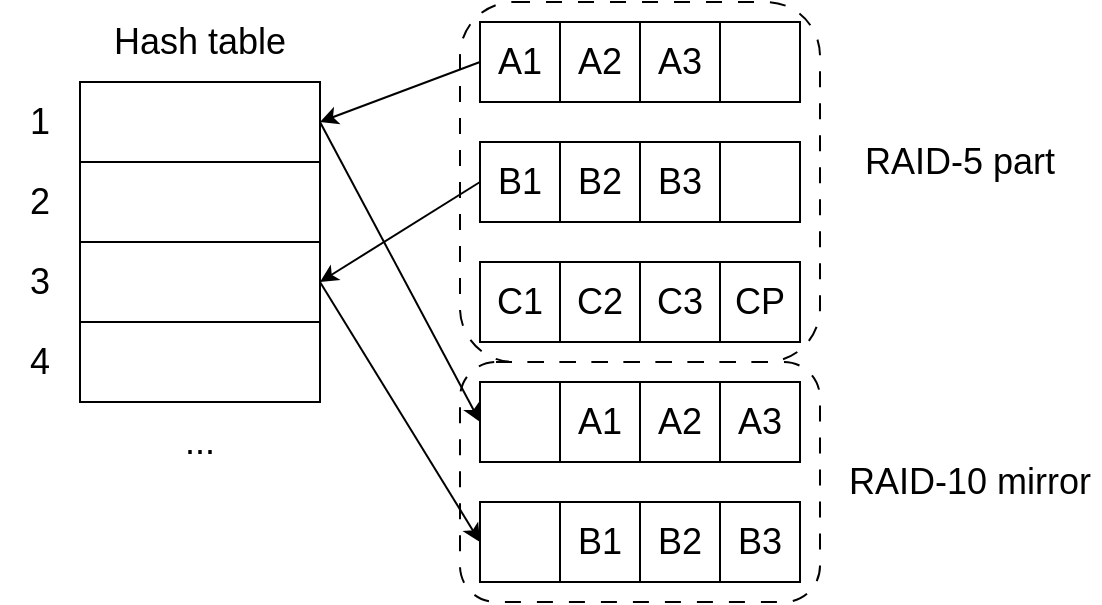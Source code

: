 <mxfile version="26.2.8">
  <diagram name="第 1 页" id="VwRCQW_D3CCJI4asSTuG">
    <mxGraphModel dx="1034" dy="571" grid="1" gridSize="10" guides="1" tooltips="1" connect="1" arrows="1" fold="1" page="1" pageScale="1" pageWidth="827" pageHeight="1169" math="0" shadow="0">
      <root>
        <mxCell id="0" />
        <mxCell id="1" parent="0" />
        <mxCell id="WjeXCE4E_X2LQJ74veYD-35" value="" style="rounded=1;whiteSpace=wrap;html=1;fillColor=none;dashed=1;dashPattern=8 8;" vertex="1" parent="1">
          <mxGeometry x="230" width="180" height="180" as="geometry" />
        </mxCell>
        <mxCell id="WjeXCE4E_X2LQJ74veYD-1" value="" style="rounded=0;whiteSpace=wrap;html=1;fillColor=none;" vertex="1" parent="1">
          <mxGeometry x="40" y="40" width="120" height="40" as="geometry" />
        </mxCell>
        <mxCell id="WjeXCE4E_X2LQJ74veYD-2" value="&lt;font style=&quot;font-size: 18px;&quot;&gt;1&lt;/font&gt;" style="rounded=0;whiteSpace=wrap;html=1;fillColor=none;strokeColor=none;" vertex="1" parent="1">
          <mxGeometry y="40" width="40" height="40" as="geometry" />
        </mxCell>
        <mxCell id="WjeXCE4E_X2LQJ74veYD-3" value="" style="rounded=0;whiteSpace=wrap;html=1;fillColor=none;" vertex="1" parent="1">
          <mxGeometry x="40" y="80" width="120" height="40" as="geometry" />
        </mxCell>
        <mxCell id="WjeXCE4E_X2LQJ74veYD-4" value="&lt;font style=&quot;font-size: 18px;&quot;&gt;2&lt;/font&gt;" style="rounded=0;whiteSpace=wrap;html=1;fillColor=none;strokeColor=none;" vertex="1" parent="1">
          <mxGeometry y="80" width="40" height="40" as="geometry" />
        </mxCell>
        <mxCell id="WjeXCE4E_X2LQJ74veYD-5" value="" style="rounded=0;whiteSpace=wrap;html=1;fillColor=none;" vertex="1" parent="1">
          <mxGeometry x="40" y="120" width="120" height="40" as="geometry" />
        </mxCell>
        <mxCell id="WjeXCE4E_X2LQJ74veYD-6" value="&lt;font style=&quot;font-size: 18px;&quot;&gt;3&lt;/font&gt;" style="rounded=0;whiteSpace=wrap;html=1;fillColor=none;strokeColor=none;" vertex="1" parent="1">
          <mxGeometry y="120" width="40" height="40" as="geometry" />
        </mxCell>
        <mxCell id="WjeXCE4E_X2LQJ74veYD-7" value="" style="rounded=0;whiteSpace=wrap;html=1;fillColor=none;" vertex="1" parent="1">
          <mxGeometry x="40" y="160" width="120" height="40" as="geometry" />
        </mxCell>
        <mxCell id="WjeXCE4E_X2LQJ74veYD-8" value="&lt;font style=&quot;font-size: 18px;&quot;&gt;4&lt;/font&gt;" style="rounded=0;whiteSpace=wrap;html=1;fillColor=none;strokeColor=none;" vertex="1" parent="1">
          <mxGeometry y="160" width="40" height="40" as="geometry" />
        </mxCell>
        <mxCell id="WjeXCE4E_X2LQJ74veYD-9" value="&lt;font style=&quot;font-size: 18px;&quot;&gt;...&lt;/font&gt;" style="rounded=0;whiteSpace=wrap;html=1;fillColor=none;strokeColor=none;" vertex="1" parent="1">
          <mxGeometry x="80" y="200" width="40" height="40" as="geometry" />
        </mxCell>
        <mxCell id="WjeXCE4E_X2LQJ74veYD-10" value="&lt;font style=&quot;font-size: 18px;&quot;&gt;Hash table&lt;/font&gt;" style="rounded=0;whiteSpace=wrap;html=1;fillColor=none;strokeColor=none;" vertex="1" parent="1">
          <mxGeometry x="40" width="120" height="40" as="geometry" />
        </mxCell>
        <mxCell id="WjeXCE4E_X2LQJ74veYD-11" value="&lt;font style=&quot;font-size: 18px;&quot;&gt;A1&lt;/font&gt;" style="rounded=0;whiteSpace=wrap;html=1;gradientColor=none;fillColor=none;" vertex="1" parent="1">
          <mxGeometry x="240" y="10" width="40" height="40" as="geometry" />
        </mxCell>
        <mxCell id="WjeXCE4E_X2LQJ74veYD-12" value="&lt;font style=&quot;font-size: 18px;&quot;&gt;A2&lt;/font&gt;" style="rounded=0;whiteSpace=wrap;html=1;gradientColor=none;fillColor=none;" vertex="1" parent="1">
          <mxGeometry x="280" y="10" width="40" height="40" as="geometry" />
        </mxCell>
        <mxCell id="WjeXCE4E_X2LQJ74veYD-13" value="&lt;font style=&quot;font-size: 18px;&quot;&gt;A3&lt;/font&gt;" style="rounded=0;whiteSpace=wrap;html=1;gradientColor=none;fillColor=none;" vertex="1" parent="1">
          <mxGeometry x="320" y="10" width="40" height="40" as="geometry" />
        </mxCell>
        <mxCell id="WjeXCE4E_X2LQJ74veYD-14" value="&lt;div&gt;&lt;br&gt;&lt;/div&gt;" style="rounded=0;whiteSpace=wrap;html=1;gradientColor=none;fillColor=none;" vertex="1" parent="1">
          <mxGeometry x="360" y="10" width="40" height="40" as="geometry" />
        </mxCell>
        <mxCell id="WjeXCE4E_X2LQJ74veYD-15" value="" style="rounded=0;whiteSpace=wrap;html=1;gradientColor=none;fillColor=none;" vertex="1" parent="1">
          <mxGeometry x="240" y="190" width="40" height="40" as="geometry" />
        </mxCell>
        <mxCell id="WjeXCE4E_X2LQJ74veYD-16" value="&lt;font style=&quot;font-size: 18px;&quot;&gt;A1&lt;/font&gt;" style="rounded=0;whiteSpace=wrap;html=1;gradientColor=none;fillColor=none;" vertex="1" parent="1">
          <mxGeometry x="280" y="190" width="40" height="40" as="geometry" />
        </mxCell>
        <mxCell id="WjeXCE4E_X2LQJ74veYD-17" value="&lt;font style=&quot;font-size: 18px;&quot;&gt;A2&lt;/font&gt;" style="rounded=0;whiteSpace=wrap;html=1;gradientColor=none;fillColor=none;" vertex="1" parent="1">
          <mxGeometry x="320" y="190" width="40" height="40" as="geometry" />
        </mxCell>
        <mxCell id="WjeXCE4E_X2LQJ74veYD-18" value="&lt;div&gt;&lt;font style=&quot;font-size: 18px;&quot;&gt;A3&lt;/font&gt;&lt;/div&gt;" style="rounded=0;whiteSpace=wrap;html=1;gradientColor=none;fillColor=none;" vertex="1" parent="1">
          <mxGeometry x="360" y="190" width="40" height="40" as="geometry" />
        </mxCell>
        <mxCell id="WjeXCE4E_X2LQJ74veYD-19" value="&lt;font style=&quot;font-size: 18px;&quot;&gt;B1&lt;/font&gt;" style="rounded=0;whiteSpace=wrap;html=1;gradientColor=none;fillColor=none;" vertex="1" parent="1">
          <mxGeometry x="240" y="70" width="40" height="40" as="geometry" />
        </mxCell>
        <mxCell id="WjeXCE4E_X2LQJ74veYD-20" value="&lt;font style=&quot;font-size: 18px;&quot;&gt;B2&lt;/font&gt;" style="rounded=0;whiteSpace=wrap;html=1;gradientColor=none;fillColor=none;" vertex="1" parent="1">
          <mxGeometry x="280" y="70" width="40" height="40" as="geometry" />
        </mxCell>
        <mxCell id="WjeXCE4E_X2LQJ74veYD-21" value="&lt;font style=&quot;font-size: 18px;&quot;&gt;B3&lt;/font&gt;" style="rounded=0;whiteSpace=wrap;html=1;gradientColor=none;fillColor=none;" vertex="1" parent="1">
          <mxGeometry x="320" y="70" width="40" height="40" as="geometry" />
        </mxCell>
        <mxCell id="WjeXCE4E_X2LQJ74veYD-22" value="&lt;div&gt;&lt;br&gt;&lt;/div&gt;" style="rounded=0;whiteSpace=wrap;html=1;gradientColor=none;fillColor=none;" vertex="1" parent="1">
          <mxGeometry x="360" y="70" width="40" height="40" as="geometry" />
        </mxCell>
        <mxCell id="WjeXCE4E_X2LQJ74veYD-23" value="" style="rounded=0;whiteSpace=wrap;html=1;gradientColor=none;fillColor=none;" vertex="1" parent="1">
          <mxGeometry x="240" y="250" width="40" height="40" as="geometry" />
        </mxCell>
        <mxCell id="WjeXCE4E_X2LQJ74veYD-24" value="&lt;font style=&quot;font-size: 18px;&quot;&gt;B1&lt;/font&gt;" style="rounded=0;whiteSpace=wrap;html=1;gradientColor=none;fillColor=none;" vertex="1" parent="1">
          <mxGeometry x="280" y="250" width="40" height="40" as="geometry" />
        </mxCell>
        <mxCell id="WjeXCE4E_X2LQJ74veYD-25" value="&lt;font style=&quot;font-size: 18px;&quot;&gt;B2&lt;/font&gt;" style="rounded=0;whiteSpace=wrap;html=1;gradientColor=none;fillColor=none;" vertex="1" parent="1">
          <mxGeometry x="320" y="250" width="40" height="40" as="geometry" />
        </mxCell>
        <mxCell id="WjeXCE4E_X2LQJ74veYD-26" value="&lt;div&gt;&lt;font style=&quot;font-size: 18px;&quot;&gt;B3&lt;/font&gt;&lt;/div&gt;" style="rounded=0;whiteSpace=wrap;html=1;gradientColor=none;fillColor=none;" vertex="1" parent="1">
          <mxGeometry x="360" y="250" width="40" height="40" as="geometry" />
        </mxCell>
        <mxCell id="WjeXCE4E_X2LQJ74veYD-27" value="&lt;font style=&quot;font-size: 18px;&quot;&gt;C1&lt;/font&gt;" style="rounded=0;whiteSpace=wrap;html=1;gradientColor=none;fillColor=none;" vertex="1" parent="1">
          <mxGeometry x="240" y="130" width="40" height="40" as="geometry" />
        </mxCell>
        <mxCell id="WjeXCE4E_X2LQJ74veYD-28" value="&lt;font style=&quot;font-size: 18px;&quot;&gt;C2&lt;/font&gt;" style="rounded=0;whiteSpace=wrap;html=1;gradientColor=none;fillColor=none;" vertex="1" parent="1">
          <mxGeometry x="280" y="130" width="40" height="40" as="geometry" />
        </mxCell>
        <mxCell id="WjeXCE4E_X2LQJ74veYD-29" value="&lt;font style=&quot;font-size: 18px;&quot;&gt;C3&lt;/font&gt;" style="rounded=0;whiteSpace=wrap;html=1;gradientColor=none;fillColor=none;" vertex="1" parent="1">
          <mxGeometry x="320" y="130" width="40" height="40" as="geometry" />
        </mxCell>
        <mxCell id="WjeXCE4E_X2LQJ74veYD-30" value="&lt;div&gt;&lt;font style=&quot;font-size: 18px;&quot;&gt;CP&lt;/font&gt;&lt;/div&gt;" style="rounded=0;whiteSpace=wrap;html=1;gradientColor=none;fillColor=none;" vertex="1" parent="1">
          <mxGeometry x="360" y="130" width="40" height="40" as="geometry" />
        </mxCell>
        <mxCell id="WjeXCE4E_X2LQJ74veYD-31" value="" style="endArrow=classic;html=1;rounded=0;exitX=0;exitY=0.5;exitDx=0;exitDy=0;entryX=1;entryY=0.5;entryDx=0;entryDy=0;" edge="1" parent="1" source="WjeXCE4E_X2LQJ74veYD-11" target="WjeXCE4E_X2LQJ74veYD-1">
          <mxGeometry width="50" height="50" relative="1" as="geometry">
            <mxPoint x="390" y="230" as="sourcePoint" />
            <mxPoint x="440" y="180" as="targetPoint" />
          </mxGeometry>
        </mxCell>
        <mxCell id="WjeXCE4E_X2LQJ74veYD-32" value="" style="endArrow=classic;html=1;rounded=0;exitX=1;exitY=0.5;exitDx=0;exitDy=0;entryX=0;entryY=0.5;entryDx=0;entryDy=0;" edge="1" parent="1" source="WjeXCE4E_X2LQJ74veYD-1" target="WjeXCE4E_X2LQJ74veYD-15">
          <mxGeometry width="50" height="50" relative="1" as="geometry">
            <mxPoint x="390" y="230" as="sourcePoint" />
            <mxPoint x="440" y="180" as="targetPoint" />
          </mxGeometry>
        </mxCell>
        <mxCell id="WjeXCE4E_X2LQJ74veYD-33" value="" style="endArrow=classic;html=1;rounded=0;exitX=0;exitY=0.5;exitDx=0;exitDy=0;entryX=1;entryY=0.5;entryDx=0;entryDy=0;" edge="1" parent="1" source="WjeXCE4E_X2LQJ74veYD-19" target="WjeXCE4E_X2LQJ74veYD-5">
          <mxGeometry width="50" height="50" relative="1" as="geometry">
            <mxPoint x="390" y="230" as="sourcePoint" />
            <mxPoint x="440" y="180" as="targetPoint" />
          </mxGeometry>
        </mxCell>
        <mxCell id="WjeXCE4E_X2LQJ74veYD-34" value="" style="endArrow=classic;html=1;rounded=0;exitX=1;exitY=0.5;exitDx=0;exitDy=0;entryX=0;entryY=0.5;entryDx=0;entryDy=0;" edge="1" parent="1" source="WjeXCE4E_X2LQJ74veYD-5" target="WjeXCE4E_X2LQJ74veYD-23">
          <mxGeometry width="50" height="50" relative="1" as="geometry">
            <mxPoint x="390" y="230" as="sourcePoint" />
            <mxPoint x="440" y="180" as="targetPoint" />
          </mxGeometry>
        </mxCell>
        <mxCell id="WjeXCE4E_X2LQJ74veYD-36" value="" style="rounded=1;whiteSpace=wrap;html=1;fillColor=none;dashed=1;dashPattern=8 8;" vertex="1" parent="1">
          <mxGeometry x="230" y="180" width="180" height="120" as="geometry" />
        </mxCell>
        <mxCell id="WjeXCE4E_X2LQJ74veYD-37" value="&lt;font style=&quot;font-size: 18px;&quot;&gt;RAID-5 part&lt;/font&gt;" style="rounded=0;whiteSpace=wrap;html=1;fillColor=none;strokeColor=none;" vertex="1" parent="1">
          <mxGeometry x="420" y="60" width="120" height="40" as="geometry" />
        </mxCell>
        <mxCell id="WjeXCE4E_X2LQJ74veYD-38" value="&lt;font style=&quot;font-size: 18px;&quot;&gt;RAID-10 mirror&lt;/font&gt;" style="rounded=0;whiteSpace=wrap;html=1;fillColor=none;strokeColor=none;" vertex="1" parent="1">
          <mxGeometry x="420" y="220" width="130" height="40" as="geometry" />
        </mxCell>
      </root>
    </mxGraphModel>
  </diagram>
</mxfile>
